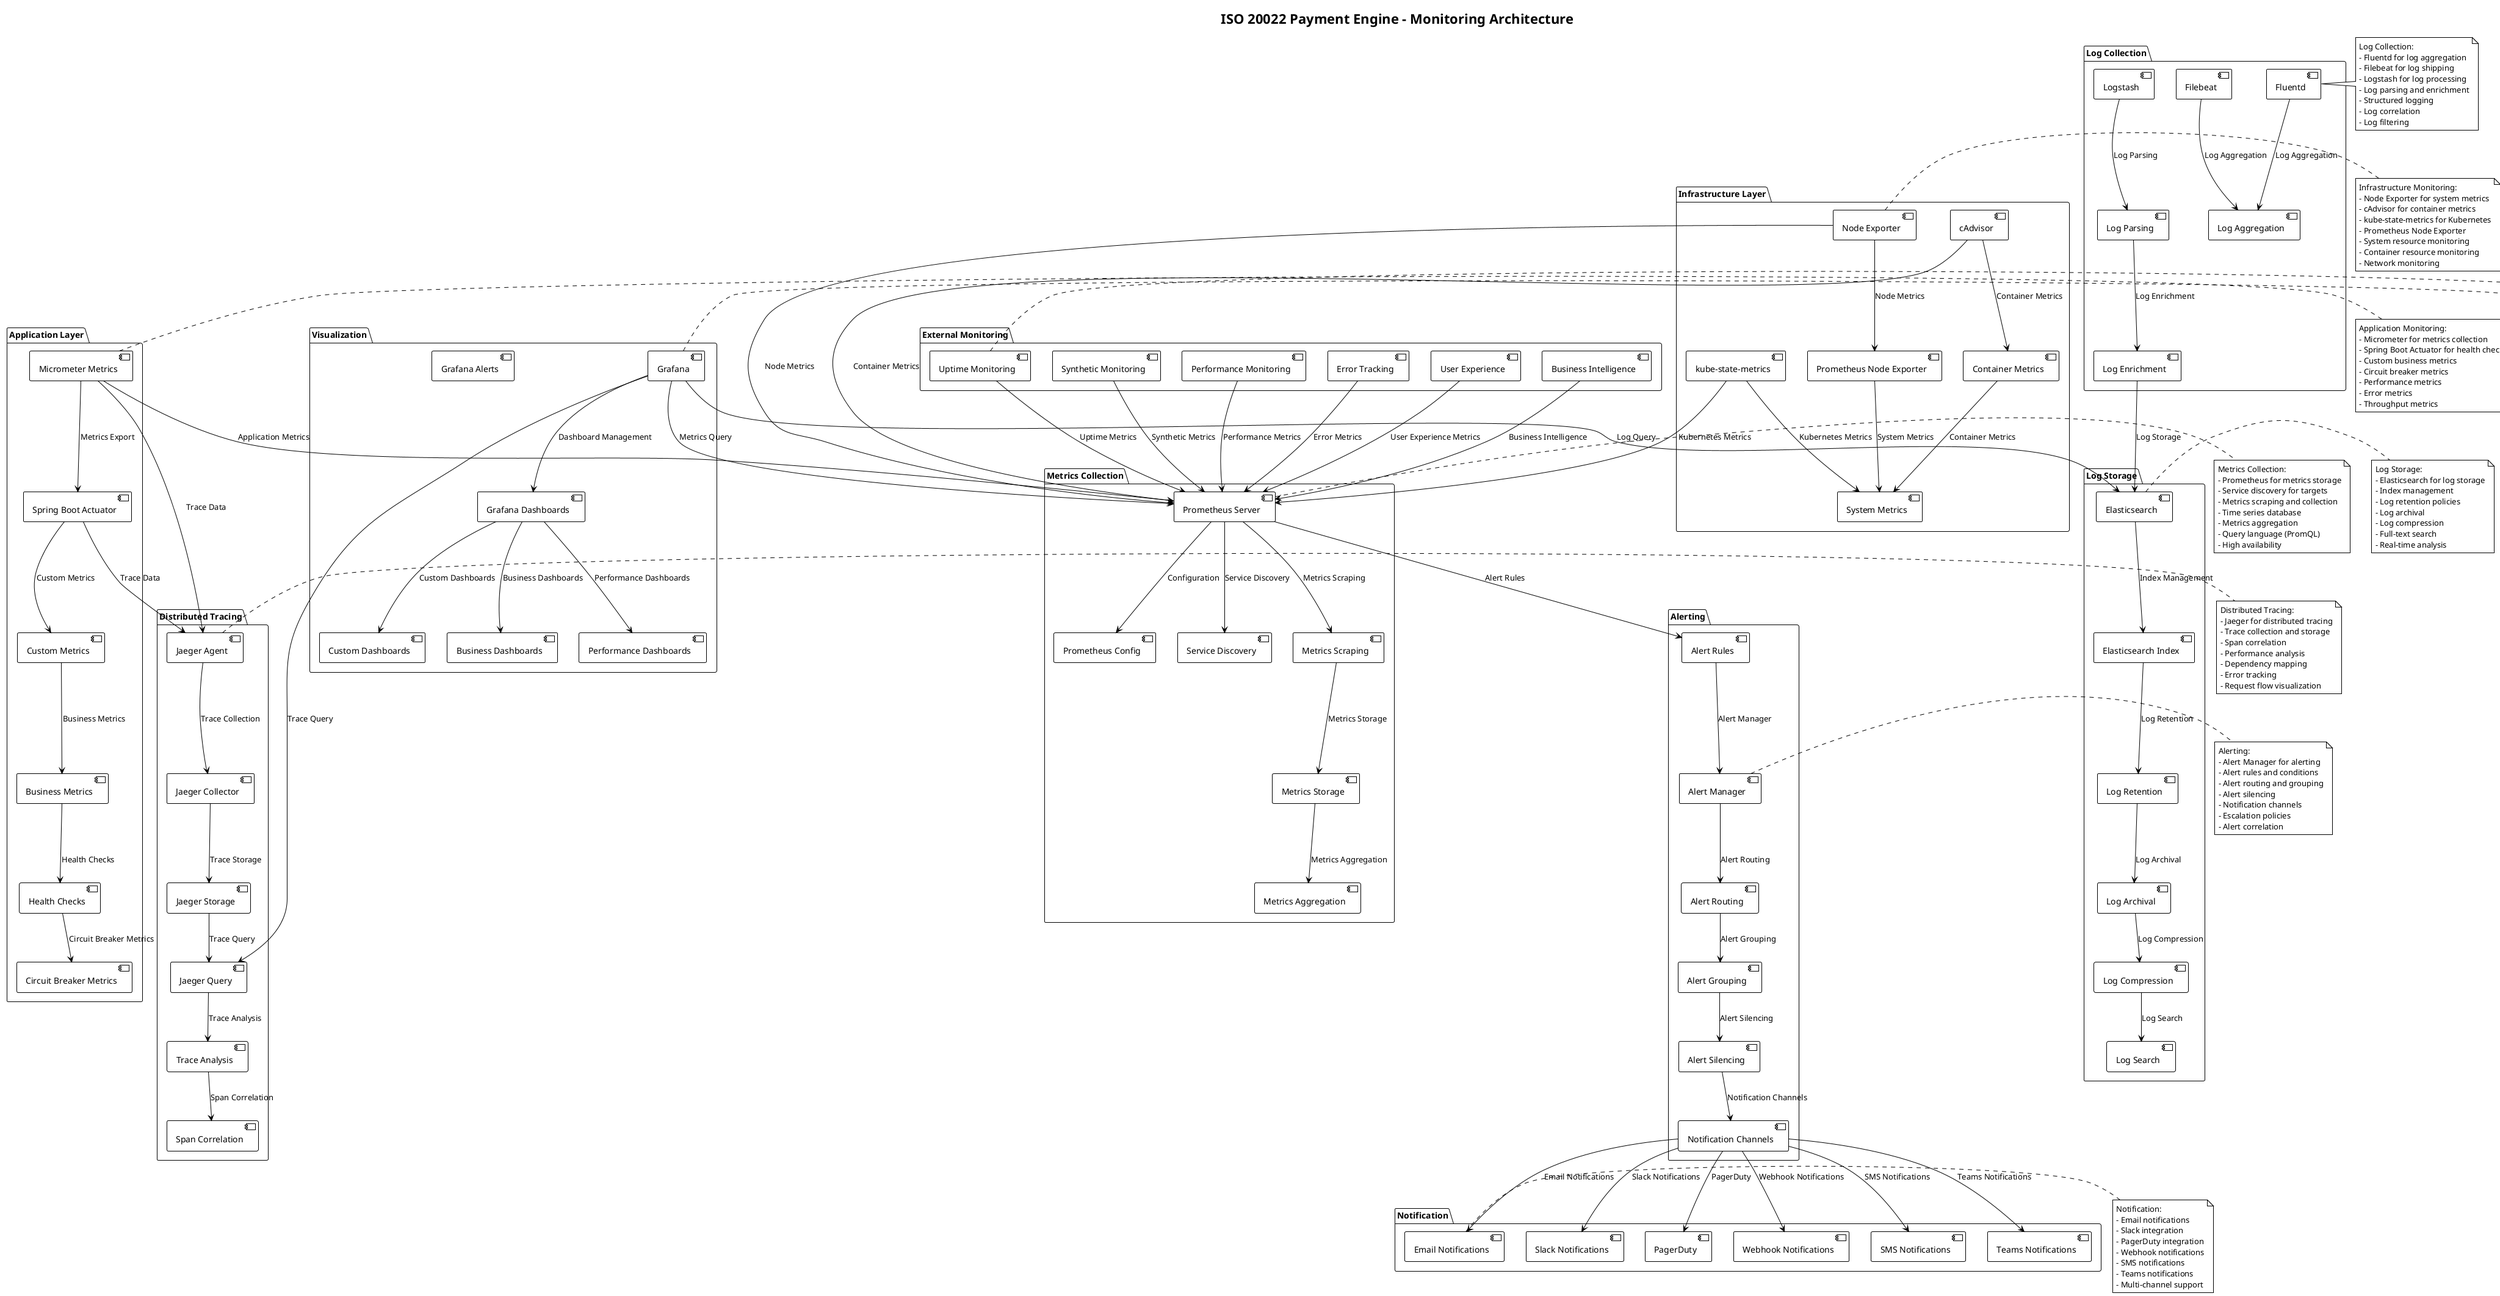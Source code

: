 @startuml MONITORING_ARCHITECTURE
!theme plain
title ISO 20022 Payment Engine - Monitoring Architecture

package "Application Layer" {
    [Micrometer Metrics] as MM
    [Spring Boot Actuator] as SBA
    [Custom Metrics] as CM
    [Business Metrics] as BM
    [Health Checks] as HC
    [Circuit Breaker Metrics] as CBM
}

package "Infrastructure Layer" {
    [Node Exporter] as NE
    [cAdvisor] as cAdvisor
    [kube-state-metrics] as KSM
    [Prometheus Node Exporter] as PNE
    [System Metrics] as SM
    [Container Metrics] as CM2
}

package "Metrics Collection" {
    [Prometheus Server] as PS
    [Prometheus Config] as PC
    [Service Discovery] as SD
    [Metrics Scraping] as MS
    [Metrics Storage] as MST
    [Metrics Aggregation] as MA
}

package "Log Collection" {
    [Fluentd] as Fluentd
    [Filebeat] as FB
    [Logstash] as LS
    [Log Aggregation] as LA
    [Log Parsing] as LP
    [Log Enrichment] as LE
}

package "Log Storage" {
    [Elasticsearch] as ES
    [Elasticsearch Index] as ESI
    [Log Retention] as LR
    [Log Archival] as LA2
    [Log Compression] as LC
    [Log Search] as LS2
}

package "Distributed Tracing" {
    [Jaeger Agent] as JA
    [Jaeger Collector] as JC
    [Jaeger Storage] as JS
    [Jaeger Query] as JQ
    [Trace Analysis] as TA
    [Span Correlation] as SC
}

package "Visualization" {
    [Grafana] as Grafana
    [Grafana Dashboards] as GD
    [Grafana Alerts] as GA
    [Custom Dashboards] as CD
    [Business Dashboards] as BD
    [Performance Dashboards] as PD
}

package "Alerting" {
    [Alert Manager] as AM
    [Alert Rules] as AR
    [Alert Routing] as AR2
    [Alert Grouping] as AG
    [Alert Silencing] as AS
    [Notification Channels] as NC
}

package "Notification" {
    [Email Notifications] as EN
    [Slack Notifications] as SN
    [PagerDuty] as PD2
    [Webhook Notifications] as WN
    [SMS Notifications] as SMS
    [Teams Notifications] as TN
}

package "External Monitoring" {
    [Uptime Monitoring] as UM
    [Synthetic Monitoring] as SM2
    [Performance Monitoring] as PM
    [Error Tracking] as ET
    [User Experience] as UX
    [Business Intelligence] as BI
}

' Application layer connections
MM --> SBA : "Metrics Export"
SBA --> CM : "Custom Metrics"
CM --> BM : "Business Metrics"
BM --> HC : "Health Checks"
HC --> CBM : "Circuit Breaker Metrics"

' Infrastructure layer connections
NE --> PNE : "Node Metrics"
cAdvisor --> CM2 : "Container Metrics"
KSM --> SM : "Kubernetes Metrics"
PNE --> SM : "System Metrics"
CM2 --> SM : "Container Metrics"

' Metrics collection connections
PS --> PC : "Configuration"
PS --> SD : "Service Discovery"
PS --> MS : "Metrics Scraping"
MS --> MST : "Metrics Storage"
MST --> MA : "Metrics Aggregation"

MM --> PS : "Application Metrics"
NE --> PS : "Node Metrics"
cAdvisor --> PS : "Container Metrics"
KSM --> PS : "Kubernetes Metrics"

' Log collection connections
Fluentd --> LA : "Log Aggregation"
FB --> LA : "Log Aggregation"
LS --> LP : "Log Parsing"
LP --> LE : "Log Enrichment"
LE --> ES : "Log Storage"

' Log storage connections
ES --> ESI : "Index Management"
ESI --> LR : "Log Retention"
LR --> LA2 : "Log Archival"
LA2 --> LC : "Log Compression"
LC --> LS2 : "Log Search"

' Distributed tracing connections
JA --> JC : "Trace Collection"
JC --> JS : "Trace Storage"
JS --> JQ : "Trace Query"
JQ --> TA : "Trace Analysis"
TA --> SC : "Span Correlation"

MM --> JA : "Trace Data"
SBA --> JA : "Trace Data"

' Visualization connections
Grafana --> PS : "Metrics Query"
Grafana --> ES : "Log Query"
Grafana --> JQ : "Trace Query"
Grafana --> GD : "Dashboard Management"
GD --> CD : "Custom Dashboards"
GD --> BD : "Business Dashboards"
GD --> PD : "Performance Dashboards"

' Alerting connections
PS --> AR : "Alert Rules"
AR --> AM : "Alert Manager"
AM --> AR2 : "Alert Routing"
AR2 --> AG : "Alert Grouping"
AG --> AS : "Alert Silencing"
AS --> NC : "Notification Channels"

' Notification connections
NC --> EN : "Email Notifications"
NC --> SN : "Slack Notifications"
NC --> PD2 : "PagerDuty"
NC --> WN : "Webhook Notifications"
NC --> SMS : "SMS Notifications"
NC --> TN : "Teams Notifications"

' External monitoring connections
UM --> PS : "Uptime Metrics"
SM2 --> PS : "Synthetic Metrics"
PM --> PS : "Performance Metrics"
ET --> PS : "Error Metrics"
UX --> PS : "User Experience Metrics"
BI --> PS : "Business Intelligence"

note right of MM
Application Monitoring:
- Micrometer for metrics collection
- Spring Boot Actuator for health checks
- Custom business metrics
- Circuit breaker metrics
- Performance metrics
- Error metrics
- Throughput metrics
end note

note right of NE
Infrastructure Monitoring:
- Node Exporter for system metrics
- cAdvisor for container metrics
- kube-state-metrics for Kubernetes
- Prometheus Node Exporter
- System resource monitoring
- Container resource monitoring
- Network monitoring
end note

note right of PS
Metrics Collection:
- Prometheus for metrics storage
- Service discovery for targets
- Metrics scraping and collection
- Time series database
- Metrics aggregation
- Query language (PromQL)
- High availability
end note

note right of Fluentd
Log Collection:
- Fluentd for log aggregation
- Filebeat for log shipping
- Logstash for log processing
- Log parsing and enrichment
- Structured logging
- Log correlation
- Log filtering
end note

note right of ES
Log Storage:
- Elasticsearch for log storage
- Index management
- Log retention policies
- Log archival
- Log compression
- Full-text search
- Real-time analysis
end note

note right of JA
Distributed Tracing:
- Jaeger for distributed tracing
- Trace collection and storage
- Span correlation
- Performance analysis
- Dependency mapping
- Error tracking
- Request flow visualization
end note

note right of Grafana
Visualization:
- Grafana for dashboards
- Custom dashboards
- Business dashboards
- Performance dashboards
- Real-time visualization
- Historical analysis
- Multi-data source support
end note

note right of AM
Alerting:
- Alert Manager for alerting
- Alert rules and conditions
- Alert routing and grouping
- Alert silencing
- Notification channels
- Escalation policies
- Alert correlation
end note

note right of EN
Notification:
- Email notifications
- Slack integration
- PagerDuty integration
- Webhook notifications
- SMS notifications
- Teams notifications
- Multi-channel support
end note

note right of UM
External Monitoring:
- Uptime monitoring
- Synthetic monitoring
- Performance monitoring
- Error tracking
- User experience monitoring
- Business intelligence
- External service monitoring
end note

@enduml